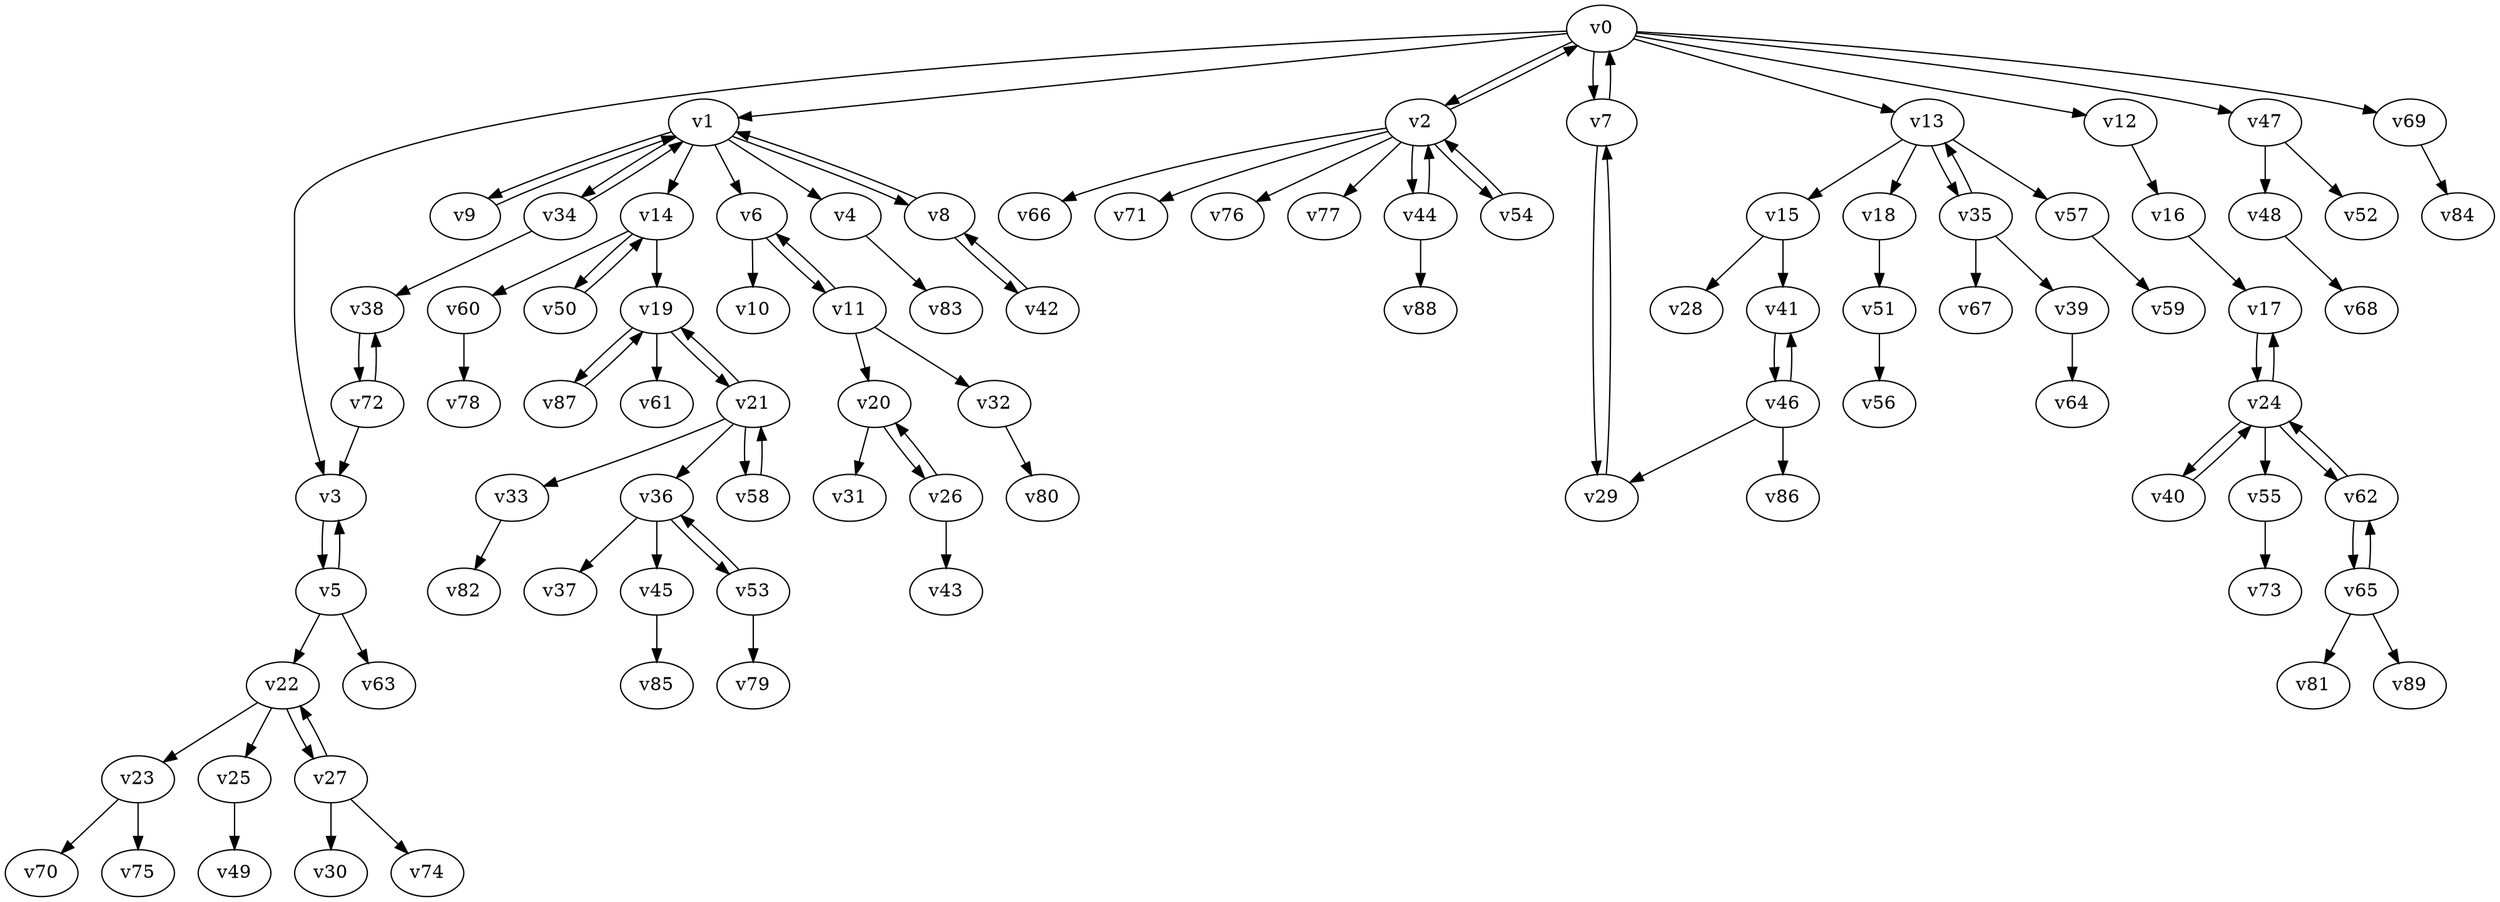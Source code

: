 digraph test126 {
    v0 [name="v0", player=0, weight=1];
    v1 [name="v1", player=1, weight=13];
    v2 [name="v2", player=0, weight=1];
    v3 [name="v3", player=1, weight=-2];
    v4 [name="v4", player=0, weight=9];
    v5 [name="v5", player=1, weight=17];
    v6 [name="v6", player=0, weight=10];
    v7 [name="v7", player=1, weight=17];
    v8 [name="v8", player=0, weight=12];
    v9 [name="v9", player=1, weight=13];
    v10 [name="v10", player=0, weight=14];
    v11 [name="v11", player=1, weight=11];
    v12 [name="v12", player=0, weight=9];
    v13 [name="v13", player=1, weight=-2];
    v14 [name="v14", player=0, weight=16];
    v15 [name="v15", player=1, weight=4];
    v16 [name="v16", player=0, weight=14];
    v17 [name="v17", player=1, weight=9];
    v18 [name="v18", player=0, weight=15];
    v19 [name="v19", player=1, weight=14];
    v20 [name="v20", player=0, weight=-2];
    v21 [name="v21", player=1, weight=6];
    v22 [name="v22", player=0, weight=8];
    v23 [name="v23", player=1, weight=-3];
    v24 [name="v24", player=0, weight=10];
    v25 [name="v25", player=1, weight=12];
    v26 [name="v26", player=0, weight=9];
    v27 [name="v27", player=1, weight=11];
    v28 [name="v28", player=0, weight=15];
    v29 [name="v29", player=1, weight=3];
    v30 [name="v30", player=0, weight=0];
    v31 [name="v31", player=1, weight=11];
    v32 [name="v32", player=0, weight=9];
    v33 [name="v33", player=1, weight=18];
    v34 [name="v34", player=0, weight=9];
    v35 [name="v35", player=1, weight=3];
    v36 [name="v36", player=0, weight=4];
    v37 [name="v37", player=1, weight=6];
    v38 [name="v38", player=0, weight=8];
    v39 [name="v39", player=1, weight=7];
    v40 [name="v40", player=0, weight=0];
    v41 [name="v41", player=1, weight=14];
    v42 [name="v42", player=0, weight=1];
    v43 [name="v43", player=1, weight=1];
    v44 [name="v44", player=0, weight=12];
    v45 [name="v45", player=1, weight=6];
    v46 [name="v46", player=0, weight=8];
    v47 [name="v47", player=1, weight=16];
    v48 [name="v48", player=0, weight=1];
    v49 [name="v49", player=1, weight=16];
    v50 [name="v50", player=0, weight=8];
    v51 [name="v51", player=1, weight=13];
    v52 [name="v52", player=0, weight=12];
    v53 [name="v53", player=1, weight=8];
    v54 [name="v54", player=0, weight=-2];
    v55 [name="v55", player=1, weight=4];
    v56 [name="v56", player=0, weight=5];
    v57 [name="v57", player=1, weight=7];
    v58 [name="v58", player=0, weight=12];
    v59 [name="v59", player=1, weight=7];
    v60 [name="v60", player=0, weight=12];
    v61 [name="v61", player=1, weight=5];
    v62 [name="v62", player=0, weight=3];
    v63 [name="v63", player=1, weight=6];
    v64 [name="v64", player=0, weight=10];
    v65 [name="v65", player=1, weight=7];
    v66 [name="v66", player=0, weight=-1];
    v67 [name="v67", player=1, weight=13];
    v68 [name="v68", player=0, weight=10];
    v69 [name="v69", player=1, weight=3];
    v70 [name="v70", player=0, weight=13];
    v71 [name="v71", player=1, weight=4];
    v72 [name="v72", player=0, weight=10];
    v73 [name="v73", player=1, weight=11];
    v74 [name="v74", player=0, weight=7];
    v75 [name="v75", player=1, weight=-2];
    v76 [name="v76", player=0, weight=5];
    v77 [name="v77", player=1, weight=6];
    v78 [name="v78", player=0, weight=11];
    v79 [name="v79", player=1, weight=2];
    v80 [name="v80", player=0, weight=13];
    v81 [name="v81", player=1, weight=7];
    v82 [name="v82", player=0, weight=13];
    v83 [name="v83", player=1, weight=3];
    v84 [name="v84", player=0, weight=5];
    v85 [name="v85", player=1, weight=8];
    v86 [name="v86", player=0, weight=16];
    v87 [name="v87", player=1, weight=8];
    v88 [name="v88", player=0, weight=7];
    v89 [name="v89", player=1, weight=3];
    v0 -> v1;
    v0 -> v2;
    v2 -> v0;
    v0 -> v3;
    v1 -> v4;
    v3 -> v5;
    v5 -> v3;
    v1 -> v6;
    v0 -> v7;
    v7 -> v0;
    v1 -> v8;
    v8 -> v1;
    v1 -> v9;
    v9 -> v1;
    v6 -> v10;
    v6 -> v11;
    v11 -> v6;
    v0 -> v12;
    v0 -> v13;
    v1 -> v14;
    v13 -> v15;
    v12 -> v16;
    v16 -> v17;
    v13 -> v18;
    v14 -> v19;
    v11 -> v20;
    v19 -> v21;
    v21 -> v19;
    v5 -> v22;
    v22 -> v23;
    v17 -> v24;
    v24 -> v17;
    v22 -> v25;
    v20 -> v26;
    v26 -> v20;
    v22 -> v27;
    v27 -> v22;
    v15 -> v28;
    v7 -> v29;
    v29 -> v7;
    v27 -> v30;
    v20 -> v31;
    v11 -> v32;
    v21 -> v33;
    v1 -> v34;
    v34 -> v1;
    v13 -> v35;
    v35 -> v13;
    v21 -> v36;
    v36 -> v37;
    v34 -> v38;
    v35 -> v39;
    v24 -> v40;
    v40 -> v24;
    v15 -> v41;
    v8 -> v42;
    v42 -> v8;
    v26 -> v43;
    v2 -> v44;
    v44 -> v2;
    v36 -> v45;
    v41 -> v46;
    v46 -> v41;
    v0 -> v47;
    v47 -> v48;
    v25 -> v49;
    v14 -> v50;
    v50 -> v14;
    v18 -> v51;
    v47 -> v52;
    v36 -> v53;
    v53 -> v36;
    v2 -> v54;
    v54 -> v2;
    v24 -> v55;
    v51 -> v56;
    v13 -> v57;
    v21 -> v58;
    v58 -> v21;
    v57 -> v59;
    v14 -> v60;
    v19 -> v61;
    v24 -> v62;
    v62 -> v24;
    v5 -> v63;
    v39 -> v64;
    v62 -> v65;
    v65 -> v62;
    v2 -> v66;
    v35 -> v67;
    v48 -> v68;
    v0 -> v69;
    v23 -> v70;
    v2 -> v71;
    v38 -> v72;
    v72 -> v38;
    v55 -> v73;
    v27 -> v74;
    v23 -> v75;
    v2 -> v76;
    v2 -> v77;
    v60 -> v78;
    v53 -> v79;
    v32 -> v80;
    v65 -> v81;
    v33 -> v82;
    v4 -> v83;
    v69 -> v84;
    v45 -> v85;
    v46 -> v86;
    v19 -> v87;
    v87 -> v19;
    v44 -> v88;
    v65 -> v89;
    v72 -> v3;
    v46 -> v29;
}
